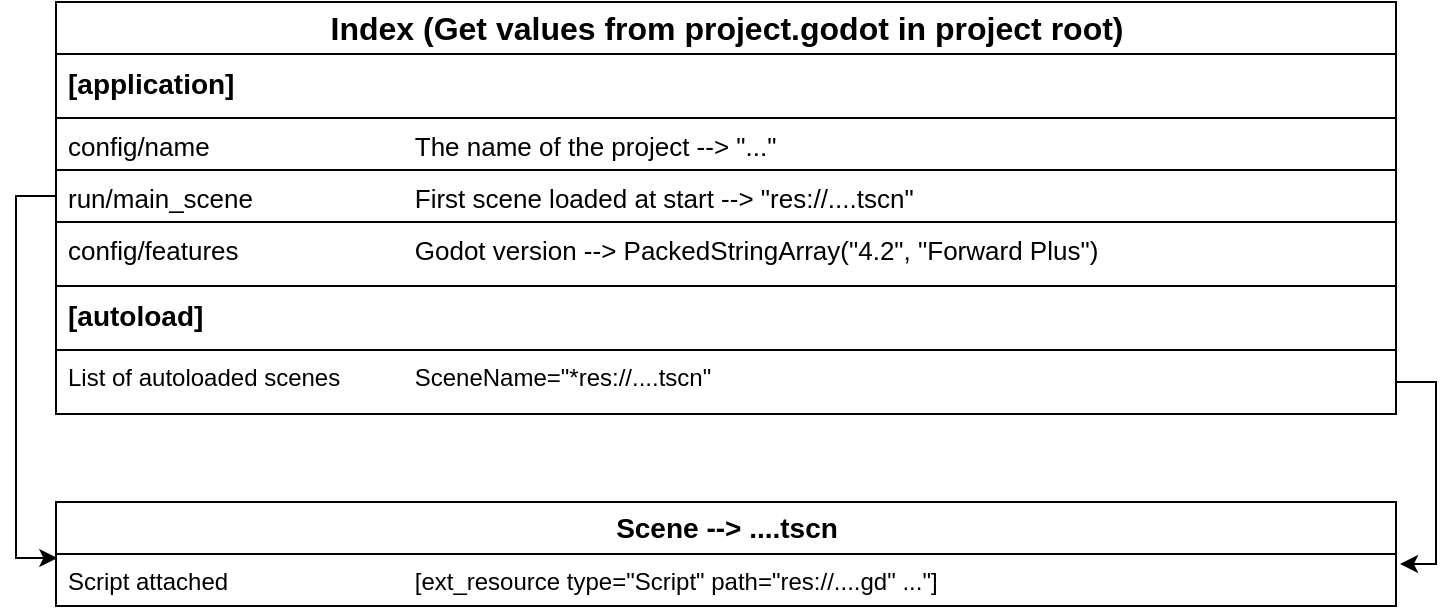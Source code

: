 <mxfile version="24.6.4" type="device">
  <diagram name="Seite-1" id="Vcc45p8u5Gj7urx-C7oo">
    <mxGraphModel dx="1149" dy="849" grid="1" gridSize="10" guides="1" tooltips="1" connect="1" arrows="1" fold="1" page="1" pageScale="1" pageWidth="827" pageHeight="1169" math="0" shadow="0">
      <root>
        <mxCell id="0" />
        <mxCell id="1" parent="0" />
        <mxCell id="xJIB-8ku6fqu1qWSekwr-1" value="&lt;font style=&quot;font-size: 16px;&quot;&gt;&lt;b&gt;Index (Get values from project.godot in project root)&lt;/b&gt;&lt;/font&gt;" style="swimlane;fontStyle=0;childLayout=stackLayout;horizontal=1;startSize=26;fillColor=none;horizontalStack=0;resizeParent=1;resizeParentMax=0;resizeLast=0;collapsible=1;marginBottom=0;html=1;" vertex="1" parent="1">
          <mxGeometry x="80" y="40" width="670" height="206" as="geometry">
            <mxRectangle x="80" y="40" width="430" height="30" as="alternateBounds" />
          </mxGeometry>
        </mxCell>
        <mxCell id="xJIB-8ku6fqu1qWSekwr-6" value="&lt;font style=&quot;font-size: 14px;&quot;&gt;&lt;b&gt;[application]&lt;/b&gt;&lt;/font&gt;" style="text;strokeColor=default;fillColor=none;align=left;verticalAlign=top;spacingLeft=4;spacingRight=4;overflow=hidden;rotatable=0;points=[[0,0.5],[1,0.5]];portConstraint=eastwest;whiteSpace=wrap;html=1;" vertex="1" parent="xJIB-8ku6fqu1qWSekwr-1">
          <mxGeometry y="26" width="670" height="32" as="geometry" />
        </mxCell>
        <mxCell id="xJIB-8ku6fqu1qWSekwr-2" value="&lt;font style=&quot;font-size: 13px;&quot;&gt;config/name&lt;span style=&quot;white-space: pre;&quot;&gt;&#x9;&lt;/span&gt;&lt;span style=&quot;white-space: pre;&quot;&gt;&#x9;&lt;/span&gt;&lt;span style=&quot;white-space: pre;&quot;&gt;&#x9;&lt;/span&gt;&lt;span style=&quot;white-space: pre;&quot;&gt;&#x9;&lt;/span&gt;The name of the project --&amp;gt;&amp;nbsp;&quot;...&quot;&lt;/font&gt;" style="text;strokeColor=default;fillColor=none;align=left;verticalAlign=top;spacingLeft=4;spacingRight=4;overflow=hidden;rotatable=0;points=[[0,0.5],[1,0.5]];portConstraint=eastwest;whiteSpace=wrap;html=1;" vertex="1" parent="xJIB-8ku6fqu1qWSekwr-1">
          <mxGeometry y="58" width="670" height="26" as="geometry" />
        </mxCell>
        <mxCell id="xJIB-8ku6fqu1qWSekwr-3" value="&lt;font style=&quot;font-size: 13px;&quot;&gt;run/main_scene&lt;span style=&quot;white-space: pre;&quot;&gt;&#x9;&lt;/span&gt;&lt;span style=&quot;white-space: pre;&quot;&gt;&#x9;&lt;/span&gt;&lt;span style=&quot;white-space: pre;&quot;&gt;&#x9;&lt;/span&gt;First scene loaded at start --&amp;gt;&amp;nbsp;&quot;res://....tscn&quot;&lt;/font&gt;" style="text;strokeColor=default;fillColor=none;align=left;verticalAlign=top;spacingLeft=4;spacingRight=4;overflow=hidden;rotatable=0;points=[[0,0.5],[1,0.5]];portConstraint=eastwest;whiteSpace=wrap;html=1;" vertex="1" parent="xJIB-8ku6fqu1qWSekwr-1">
          <mxGeometry y="84" width="670" height="26" as="geometry" />
        </mxCell>
        <mxCell id="xJIB-8ku6fqu1qWSekwr-4" value="&lt;font style=&quot;font-size: 13px;&quot;&gt;config/features&lt;span style=&quot;white-space: pre;&quot;&gt;&#x9;&lt;span style=&quot;white-space: pre;&quot;&gt;&#x9;&lt;span style=&quot;white-space: pre;&quot;&gt;&#x9;&lt;/span&gt;&lt;/span&gt;&lt;/span&gt;Godot version --&amp;gt;&amp;nbsp;PackedStringArray(&quot;4.2&quot;, &quot;Forward Plus&quot;)&lt;/font&gt;" style="text;strokeColor=default;fillColor=none;align=left;verticalAlign=top;spacingLeft=4;spacingRight=4;overflow=hidden;rotatable=0;points=[[0,0.5],[1,0.5]];portConstraint=eastwest;whiteSpace=wrap;html=1;" vertex="1" parent="xJIB-8ku6fqu1qWSekwr-1">
          <mxGeometry y="110" width="670" height="32" as="geometry" />
        </mxCell>
        <mxCell id="xJIB-8ku6fqu1qWSekwr-8" value="&lt;font style=&quot;font-size: 14px;&quot;&gt;&lt;b&gt;[autoload]&lt;/b&gt;&lt;/font&gt;" style="text;strokeColor=default;fillColor=none;align=left;verticalAlign=top;spacingLeft=4;spacingRight=4;overflow=hidden;rotatable=0;points=[[0,0.5],[1,0.5]];portConstraint=eastwest;whiteSpace=wrap;html=1;" vertex="1" parent="xJIB-8ku6fqu1qWSekwr-1">
          <mxGeometry y="142" width="670" height="32" as="geometry" />
        </mxCell>
        <mxCell id="xJIB-8ku6fqu1qWSekwr-7" value="List of autoloaded scenes&lt;span style=&quot;white-space: pre;&quot;&gt;&#x9;&lt;/span&gt;&amp;nbsp; &amp;nbsp; SceneName=&quot;*res://....tscn&quot;" style="text;strokeColor=default;fillColor=none;align=left;verticalAlign=top;spacingLeft=4;spacingRight=4;overflow=hidden;rotatable=0;points=[[0,0.5],[1,0.5]];portConstraint=eastwest;whiteSpace=wrap;html=1;" vertex="1" parent="xJIB-8ku6fqu1qWSekwr-1">
          <mxGeometry y="174" width="670" height="32" as="geometry" />
        </mxCell>
        <mxCell id="xJIB-8ku6fqu1qWSekwr-9" value="&lt;font style=&quot;font-size: 14px;&quot;&gt;&lt;b&gt;Scene --&amp;gt; ....tscn&lt;/b&gt;&lt;/font&gt;" style="swimlane;fontStyle=0;childLayout=stackLayout;horizontal=1;startSize=26;fillColor=none;horizontalStack=0;resizeParent=1;resizeParentMax=0;resizeLast=0;collapsible=1;marginBottom=0;html=1;" vertex="1" parent="1">
          <mxGeometry x="80" y="290" width="670" height="52" as="geometry" />
        </mxCell>
        <mxCell id="xJIB-8ku6fqu1qWSekwr-10" value="Script attached&lt;span style=&quot;white-space: pre;&quot;&gt;&#x9;&lt;/span&gt;&lt;span style=&quot;white-space: pre;&quot;&gt;&#x9;&lt;/span&gt;&lt;span style=&quot;white-space: pre;&quot;&gt;&#x9;&lt;/span&gt;&amp;nbsp; &amp;nbsp;&amp;nbsp;[ext_resource type=&quot;Script&quot; path=&quot;res://....gd&quot; ...&quot;]" style="text;strokeColor=none;fillColor=none;align=left;verticalAlign=top;spacingLeft=4;spacingRight=4;overflow=hidden;rotatable=0;points=[[0,0.5],[1,0.5]];portConstraint=eastwest;whiteSpace=wrap;html=1;" vertex="1" parent="xJIB-8ku6fqu1qWSekwr-9">
          <mxGeometry y="26" width="670" height="26" as="geometry" />
        </mxCell>
        <mxCell id="xJIB-8ku6fqu1qWSekwr-13" style="edgeStyle=orthogonalEdgeStyle;rounded=0;orthogonalLoop=1;jettySize=auto;html=1;entryX=0.001;entryY=0.077;entryDx=0;entryDy=0;entryPerimeter=0;" edge="1" parent="1" source="xJIB-8ku6fqu1qWSekwr-3" target="xJIB-8ku6fqu1qWSekwr-10">
          <mxGeometry relative="1" as="geometry" />
        </mxCell>
        <mxCell id="xJIB-8ku6fqu1qWSekwr-14" style="edgeStyle=orthogonalEdgeStyle;rounded=0;orthogonalLoop=1;jettySize=auto;html=1;entryX=1.003;entryY=0.192;entryDx=0;entryDy=0;entryPerimeter=0;exitX=1;exitY=0.5;exitDx=0;exitDy=0;" edge="1" parent="1" source="xJIB-8ku6fqu1qWSekwr-7" target="xJIB-8ku6fqu1qWSekwr-10">
          <mxGeometry relative="1" as="geometry" />
        </mxCell>
      </root>
    </mxGraphModel>
  </diagram>
</mxfile>
